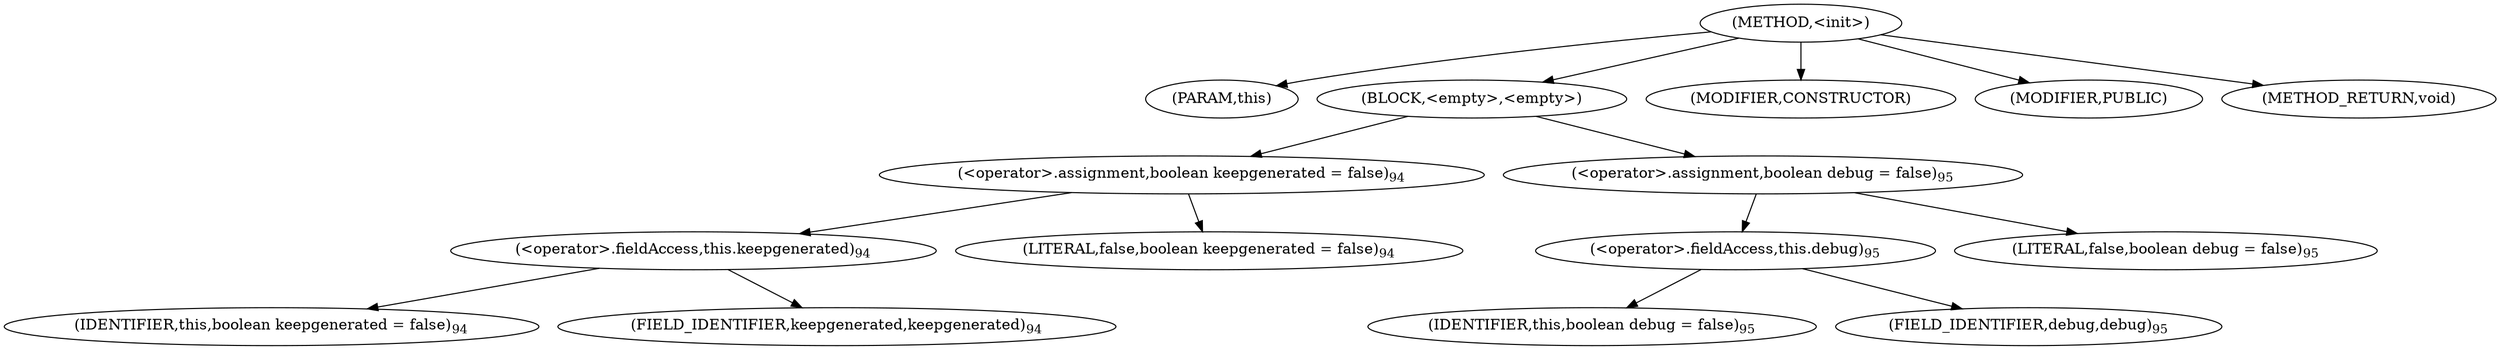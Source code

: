 digraph "&lt;init&gt;" {  
"619" [label = <(METHOD,&lt;init&gt;)> ]
"620" [label = <(PARAM,this)> ]
"621" [label = <(BLOCK,&lt;empty&gt;,&lt;empty&gt;)> ]
"622" [label = <(&lt;operator&gt;.assignment,boolean keepgenerated = false)<SUB>94</SUB>> ]
"623" [label = <(&lt;operator&gt;.fieldAccess,this.keepgenerated)<SUB>94</SUB>> ]
"624" [label = <(IDENTIFIER,this,boolean keepgenerated = false)<SUB>94</SUB>> ]
"625" [label = <(FIELD_IDENTIFIER,keepgenerated,keepgenerated)<SUB>94</SUB>> ]
"626" [label = <(LITERAL,false,boolean keepgenerated = false)<SUB>94</SUB>> ]
"627" [label = <(&lt;operator&gt;.assignment,boolean debug = false)<SUB>95</SUB>> ]
"628" [label = <(&lt;operator&gt;.fieldAccess,this.debug)<SUB>95</SUB>> ]
"629" [label = <(IDENTIFIER,this,boolean debug = false)<SUB>95</SUB>> ]
"630" [label = <(FIELD_IDENTIFIER,debug,debug)<SUB>95</SUB>> ]
"631" [label = <(LITERAL,false,boolean debug = false)<SUB>95</SUB>> ]
"632" [label = <(MODIFIER,CONSTRUCTOR)> ]
"633" [label = <(MODIFIER,PUBLIC)> ]
"634" [label = <(METHOD_RETURN,void)> ]
  "619" -> "620" 
  "619" -> "621" 
  "619" -> "632" 
  "619" -> "633" 
  "619" -> "634" 
  "621" -> "622" 
  "621" -> "627" 
  "622" -> "623" 
  "622" -> "626" 
  "623" -> "624" 
  "623" -> "625" 
  "627" -> "628" 
  "627" -> "631" 
  "628" -> "629" 
  "628" -> "630" 
}
